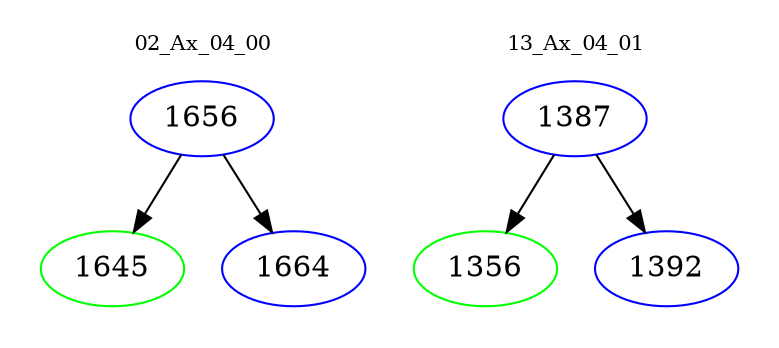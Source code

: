 digraph{
subgraph cluster_0 {
color = white
label = "02_Ax_04_00";
fontsize=10;
T0_1656 [label="1656", color="blue"]
T0_1656 -> T0_1645 [color="black"]
T0_1645 [label="1645", color="green"]
T0_1656 -> T0_1664 [color="black"]
T0_1664 [label="1664", color="blue"]
}
subgraph cluster_1 {
color = white
label = "13_Ax_04_01";
fontsize=10;
T1_1387 [label="1387", color="blue"]
T1_1387 -> T1_1356 [color="black"]
T1_1356 [label="1356", color="green"]
T1_1387 -> T1_1392 [color="black"]
T1_1392 [label="1392", color="blue"]
}
}
